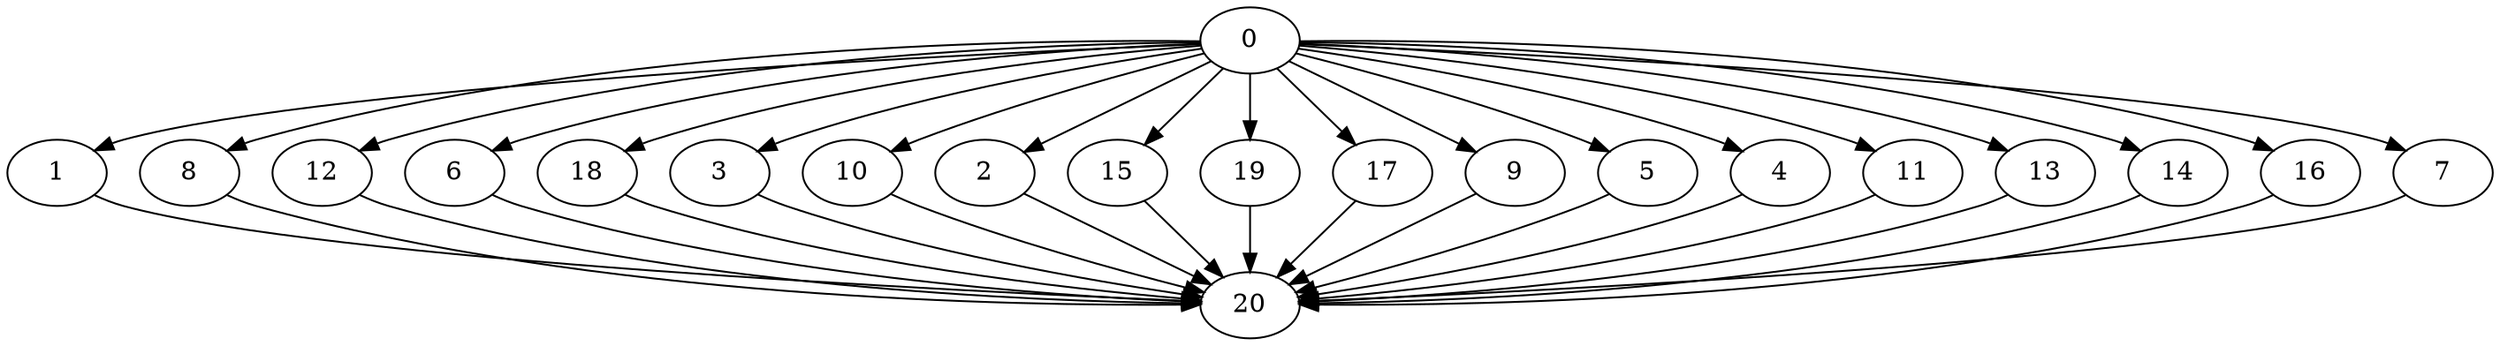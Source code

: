 digraph "Fork_Join_Nodes_21_CCR_0.10_WeightType_Random_GB" {
	graph ["Duplicate states"=0,
		GraphType=F_J,
		"Max states in OPEN"=0,
		Modes="120000ms; topo-ordered tasks, ; Pruning: task equivalence, fixed order ready list, ; F-value: ; Optimisation: best schedule length (\
SL) optimisation on equal, ",
		NumberOfTasks=21,
		"Pruned using list schedule length"=35409215,
		"States removed from OPEN"=0,
		TargetSystem="Homogeneous-4",
		"Time to schedule (ms)"=41545,
		"Total idle time"=178,
		"Total schedule length"=741,
		"Total sequential time"=2280,
		"Total states created"=127877208
	];
	0	["Finish time"=53,
		Processor=0,
		"Start time"=0,
		Weight=53];
	1	["Finish time"=235,
		Processor=1,
		"Start time"=58,
		Weight=177];
	0 -> 1	[Weight=5];
	8	["Finish time"=575,
		Processor=2,
		"Start time"=398,
		Weight=177];
	0 -> 8	[Weight=3];
	12	["Finish time"=221,
		Processor=2,
		"Start time"=62,
		Weight=159];
	0 -> 12	[Weight=9];
	6	["Finish time"=571,
		Processor=3,
		"Start time"=412,
		Weight=159];
	0 -> 6	[Weight=9];
	18	["Finish time"=447,
		Processor=1,
		"Start time"=306,
		Weight=141];
	0 -> 18	[Weight=6];
	3	["Finish time"=182,
		Processor=3,
		"Start time"=58,
		Weight=124];
	0 -> 3	[Weight=5];
	10	["Finish time"=306,
		Processor=3,
		"Start time"=182,
		Weight=124];
	0 -> 10	[Weight=5];
	2	["Finish time"=571,
		Processor=1,
		"Start time"=447,
		Weight=124];
	0 -> 2	[Weight=10];
	15	["Finish time"=582,
		Processor=0,
		"Start time"=458,
		Weight=124];
	0 -> 15	[Weight=2];
	19	["Finish time"=412,
		Processor=3,
		"Start time"=306,
		Weight=106];
	0 -> 19	[Weight=5];
	17	["Finish time"=327,
		Processor=2,
		"Start time"=221,
		Weight=106];
	0 -> 17	[Weight=8];
	9	["Finish time"=300,
		Processor=0,
		"Start time"=194,
		Weight=106];
	0 -> 9	[Weight=5];
	5	["Finish time"=194,
		Processor=0,
		"Start time"=88,
		Weight=106];
	0 -> 5	[Weight=7];
	4	["Finish time"=388,
		Processor=0,
		"Start time"=300,
		Weight=88];
	0 -> 4	[Weight=3];
	11	["Finish time"=398,
		Processor=2,
		"Start time"=327,
		Weight=71];
	0 -> 11	[Weight=8];
	13	["Finish time"=306,
		Processor=1,
		"Start time"=235,
		Weight=71];
	0 -> 13	[Weight=5];
	14	["Finish time"=423,
		Processor=0,
		"Start time"=388,
		Weight=35];
	0 -> 14	[Weight=2];
	16	["Finish time"=458,
		Processor=0,
		"Start time"=423,
		Weight=35];
	0 -> 16	[Weight=2];
	7	["Finish time"=88,
		Processor=0,
		"Start time"=53,
		Weight=35];
	0 -> 7	[Weight=10];
	20	["Finish time"=741,
		Processor=0,
		"Start time"=582,
		Weight=159];
	1 -> 20	[Weight=10];
	8 -> 20	[Weight=3];
	12 -> 20	[Weight=10];
	6 -> 20	[Weight=4];
	18 -> 20	[Weight=6];
	3 -> 20	[Weight=10];
	10 -> 20	[Weight=10];
	2 -> 20	[Weight=5];
	15 -> 20	[Weight=3];
	19 -> 20	[Weight=7];
	17 -> 20	[Weight=5];
	9 -> 20	[Weight=4];
	5 -> 20	[Weight=3];
	4 -> 20	[Weight=7];
	11 -> 20	[Weight=8];
	13 -> 20	[Weight=7];
	14 -> 20	[Weight=9];
	16 -> 20	[Weight=5];
	7 -> 20	[Weight=3];
}
